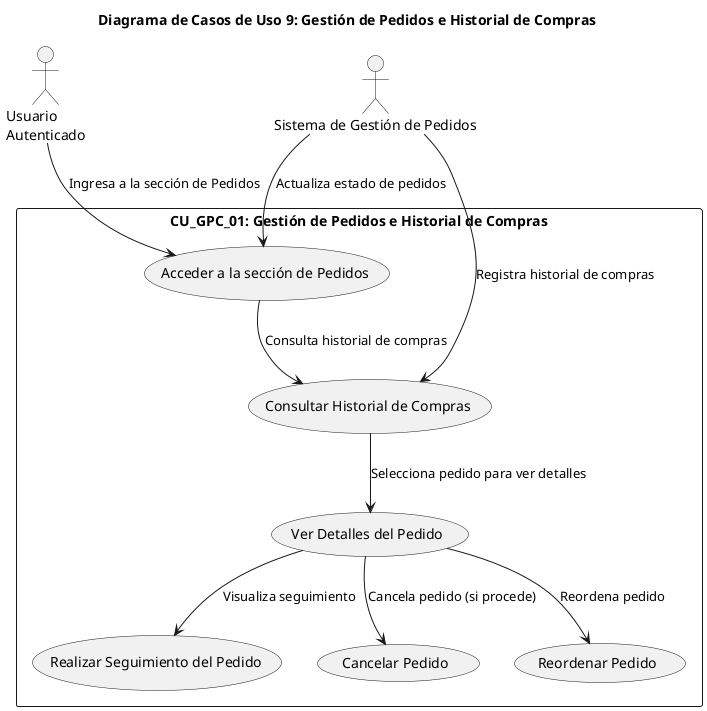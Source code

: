 @startuml
title Diagrama de Casos de Uso 9: Gestión de Pedidos e Historial de Compras
Top to bottom direction

' Declaración de actores
actor "Usuario\nAutenticado" as Usuario
actor "Sistema de Gestión de Pedidos" as SGP

' Contenedor principal para el caso de uso
rectangle "CU_GPC_01: Gestión de Pedidos e Historial de Compras" {

  usecase "Acceder a la sección de Pedidos" as UC1
  usecase "Consultar Historial de Compras" as UC2
  usecase "Ver Detalles del Pedido" as UC3
  usecase "Realizar Seguimiento del Pedido" as UC4
  usecase "Cancelar Pedido" as UC5
  usecase "Reordenar Pedido" as UC6
}

' Relaciones entre el Usuario y los casos de uso
Usuario --> UC1 : "Ingresa a la sección de Pedidos"
UC1 --> UC2 : "Consulta historial de compras"
UC2 --> UC3 : "Selecciona pedido para ver detalles"
UC3 --> UC4 : "Visualiza seguimiento"
UC3 --> UC5 : "Cancela pedido (si procede)"
UC3 --> UC6 : "Reordena pedido"

' Relaciones con el Sistema de Gestión de Pedidos
SGP --> UC1 : "Actualiza estado de pedidos"
SGP --> UC2 : "Registra historial de compras"

@enduml